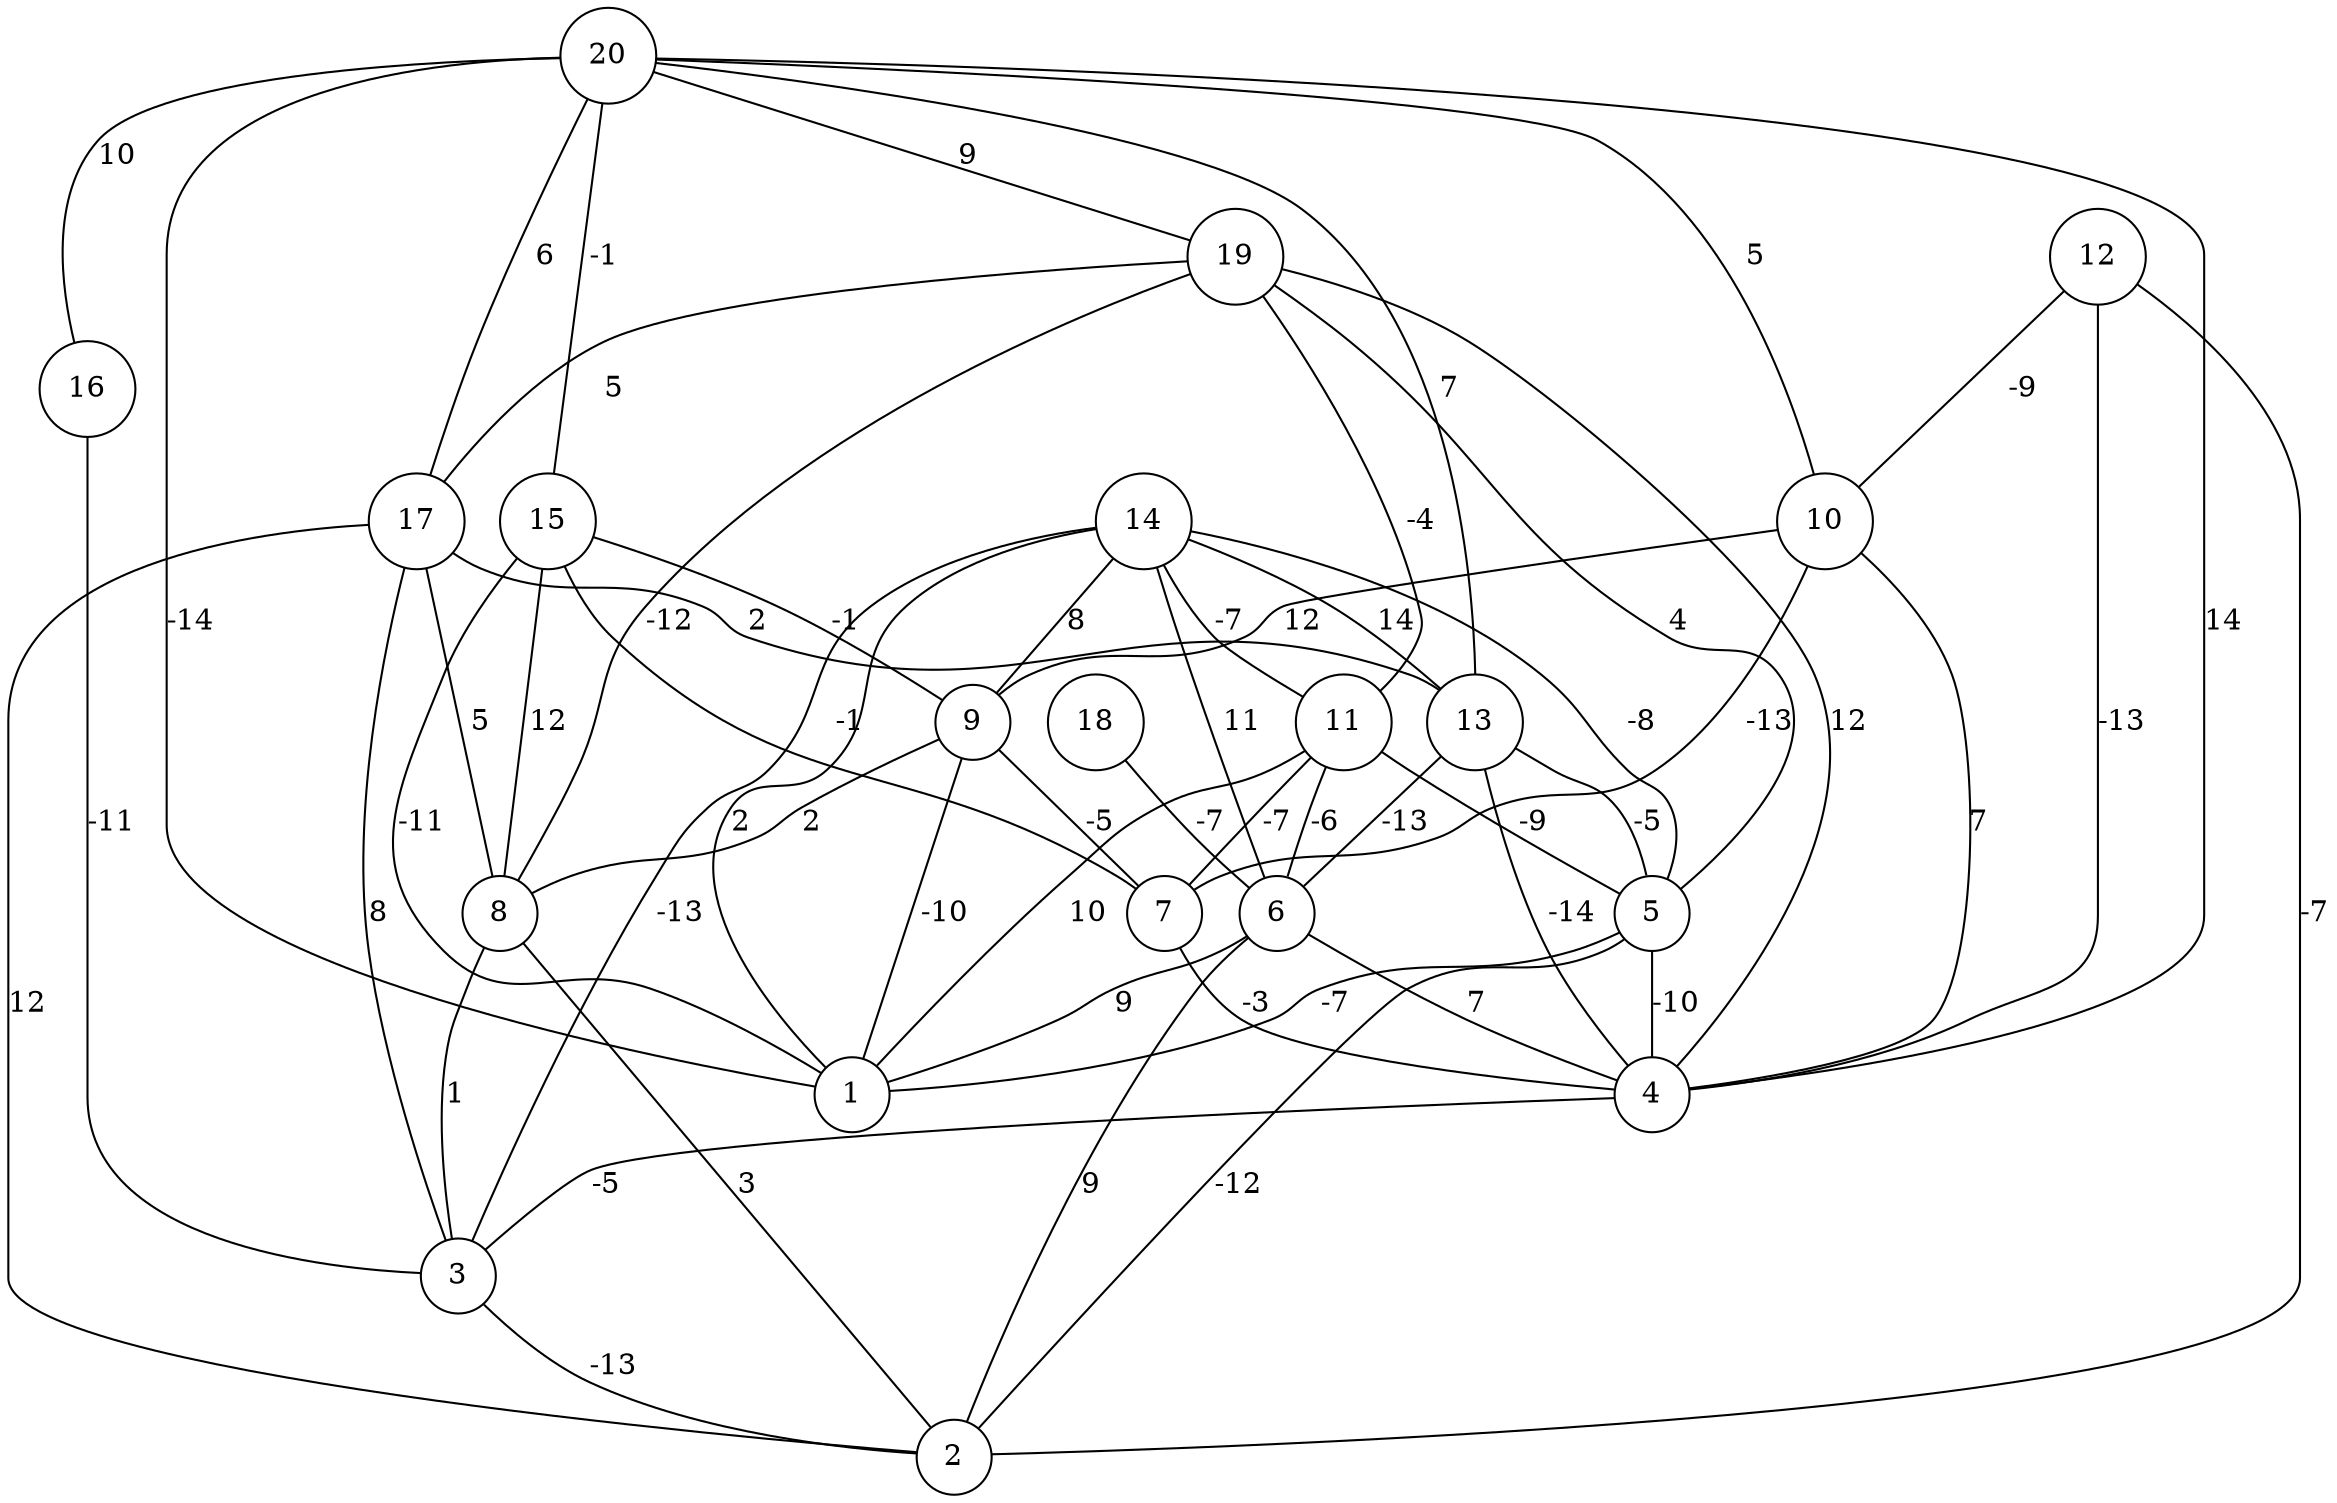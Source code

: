 graph { 
	 fontname="Helvetica,Arial,sans-serif" 
	 node [shape = circle]; 
	 20 -- 1 [label = "-14"];
	 20 -- 4 [label = "14"];
	 20 -- 10 [label = "5"];
	 20 -- 13 [label = "7"];
	 20 -- 15 [label = "-1"];
	 20 -- 16 [label = "10"];
	 20 -- 17 [label = "6"];
	 20 -- 19 [label = "9"];
	 19 -- 4 [label = "12"];
	 19 -- 5 [label = "4"];
	 19 -- 8 [label = "-12"];
	 19 -- 11 [label = "-4"];
	 19 -- 17 [label = "5"];
	 18 -- 6 [label = "-7"];
	 17 -- 2 [label = "12"];
	 17 -- 3 [label = "8"];
	 17 -- 8 [label = "5"];
	 17 -- 13 [label = "2"];
	 16 -- 3 [label = "-11"];
	 15 -- 1 [label = "-11"];
	 15 -- 7 [label = "-1"];
	 15 -- 8 [label = "12"];
	 15 -- 9 [label = "-1"];
	 14 -- 1 [label = "2"];
	 14 -- 3 [label = "-13"];
	 14 -- 5 [label = "-8"];
	 14 -- 6 [label = "11"];
	 14 -- 9 [label = "8"];
	 14 -- 11 [label = "-7"];
	 14 -- 13 [label = "14"];
	 13 -- 4 [label = "-14"];
	 13 -- 5 [label = "-5"];
	 13 -- 6 [label = "-13"];
	 12 -- 2 [label = "-7"];
	 12 -- 4 [label = "-13"];
	 12 -- 10 [label = "-9"];
	 11 -- 1 [label = "10"];
	 11 -- 5 [label = "-9"];
	 11 -- 6 [label = "-6"];
	 11 -- 7 [label = "-7"];
	 10 -- 4 [label = "7"];
	 10 -- 7 [label = "-13"];
	 10 -- 9 [label = "12"];
	 9 -- 1 [label = "-10"];
	 9 -- 7 [label = "-5"];
	 9 -- 8 [label = "2"];
	 8 -- 2 [label = "3"];
	 8 -- 3 [label = "1"];
	 7 -- 4 [label = "-3"];
	 6 -- 1 [label = "9"];
	 6 -- 2 [label = "9"];
	 6 -- 4 [label = "7"];
	 5 -- 1 [label = "-7"];
	 5 -- 2 [label = "-12"];
	 5 -- 4 [label = "-10"];
	 4 -- 3 [label = "-5"];
	 3 -- 2 [label = "-13"];
	 1;
	 2;
	 3;
	 4;
	 5;
	 6;
	 7;
	 8;
	 9;
	 10;
	 11;
	 12;
	 13;
	 14;
	 15;
	 16;
	 17;
	 18;
	 19;
	 20;
}
